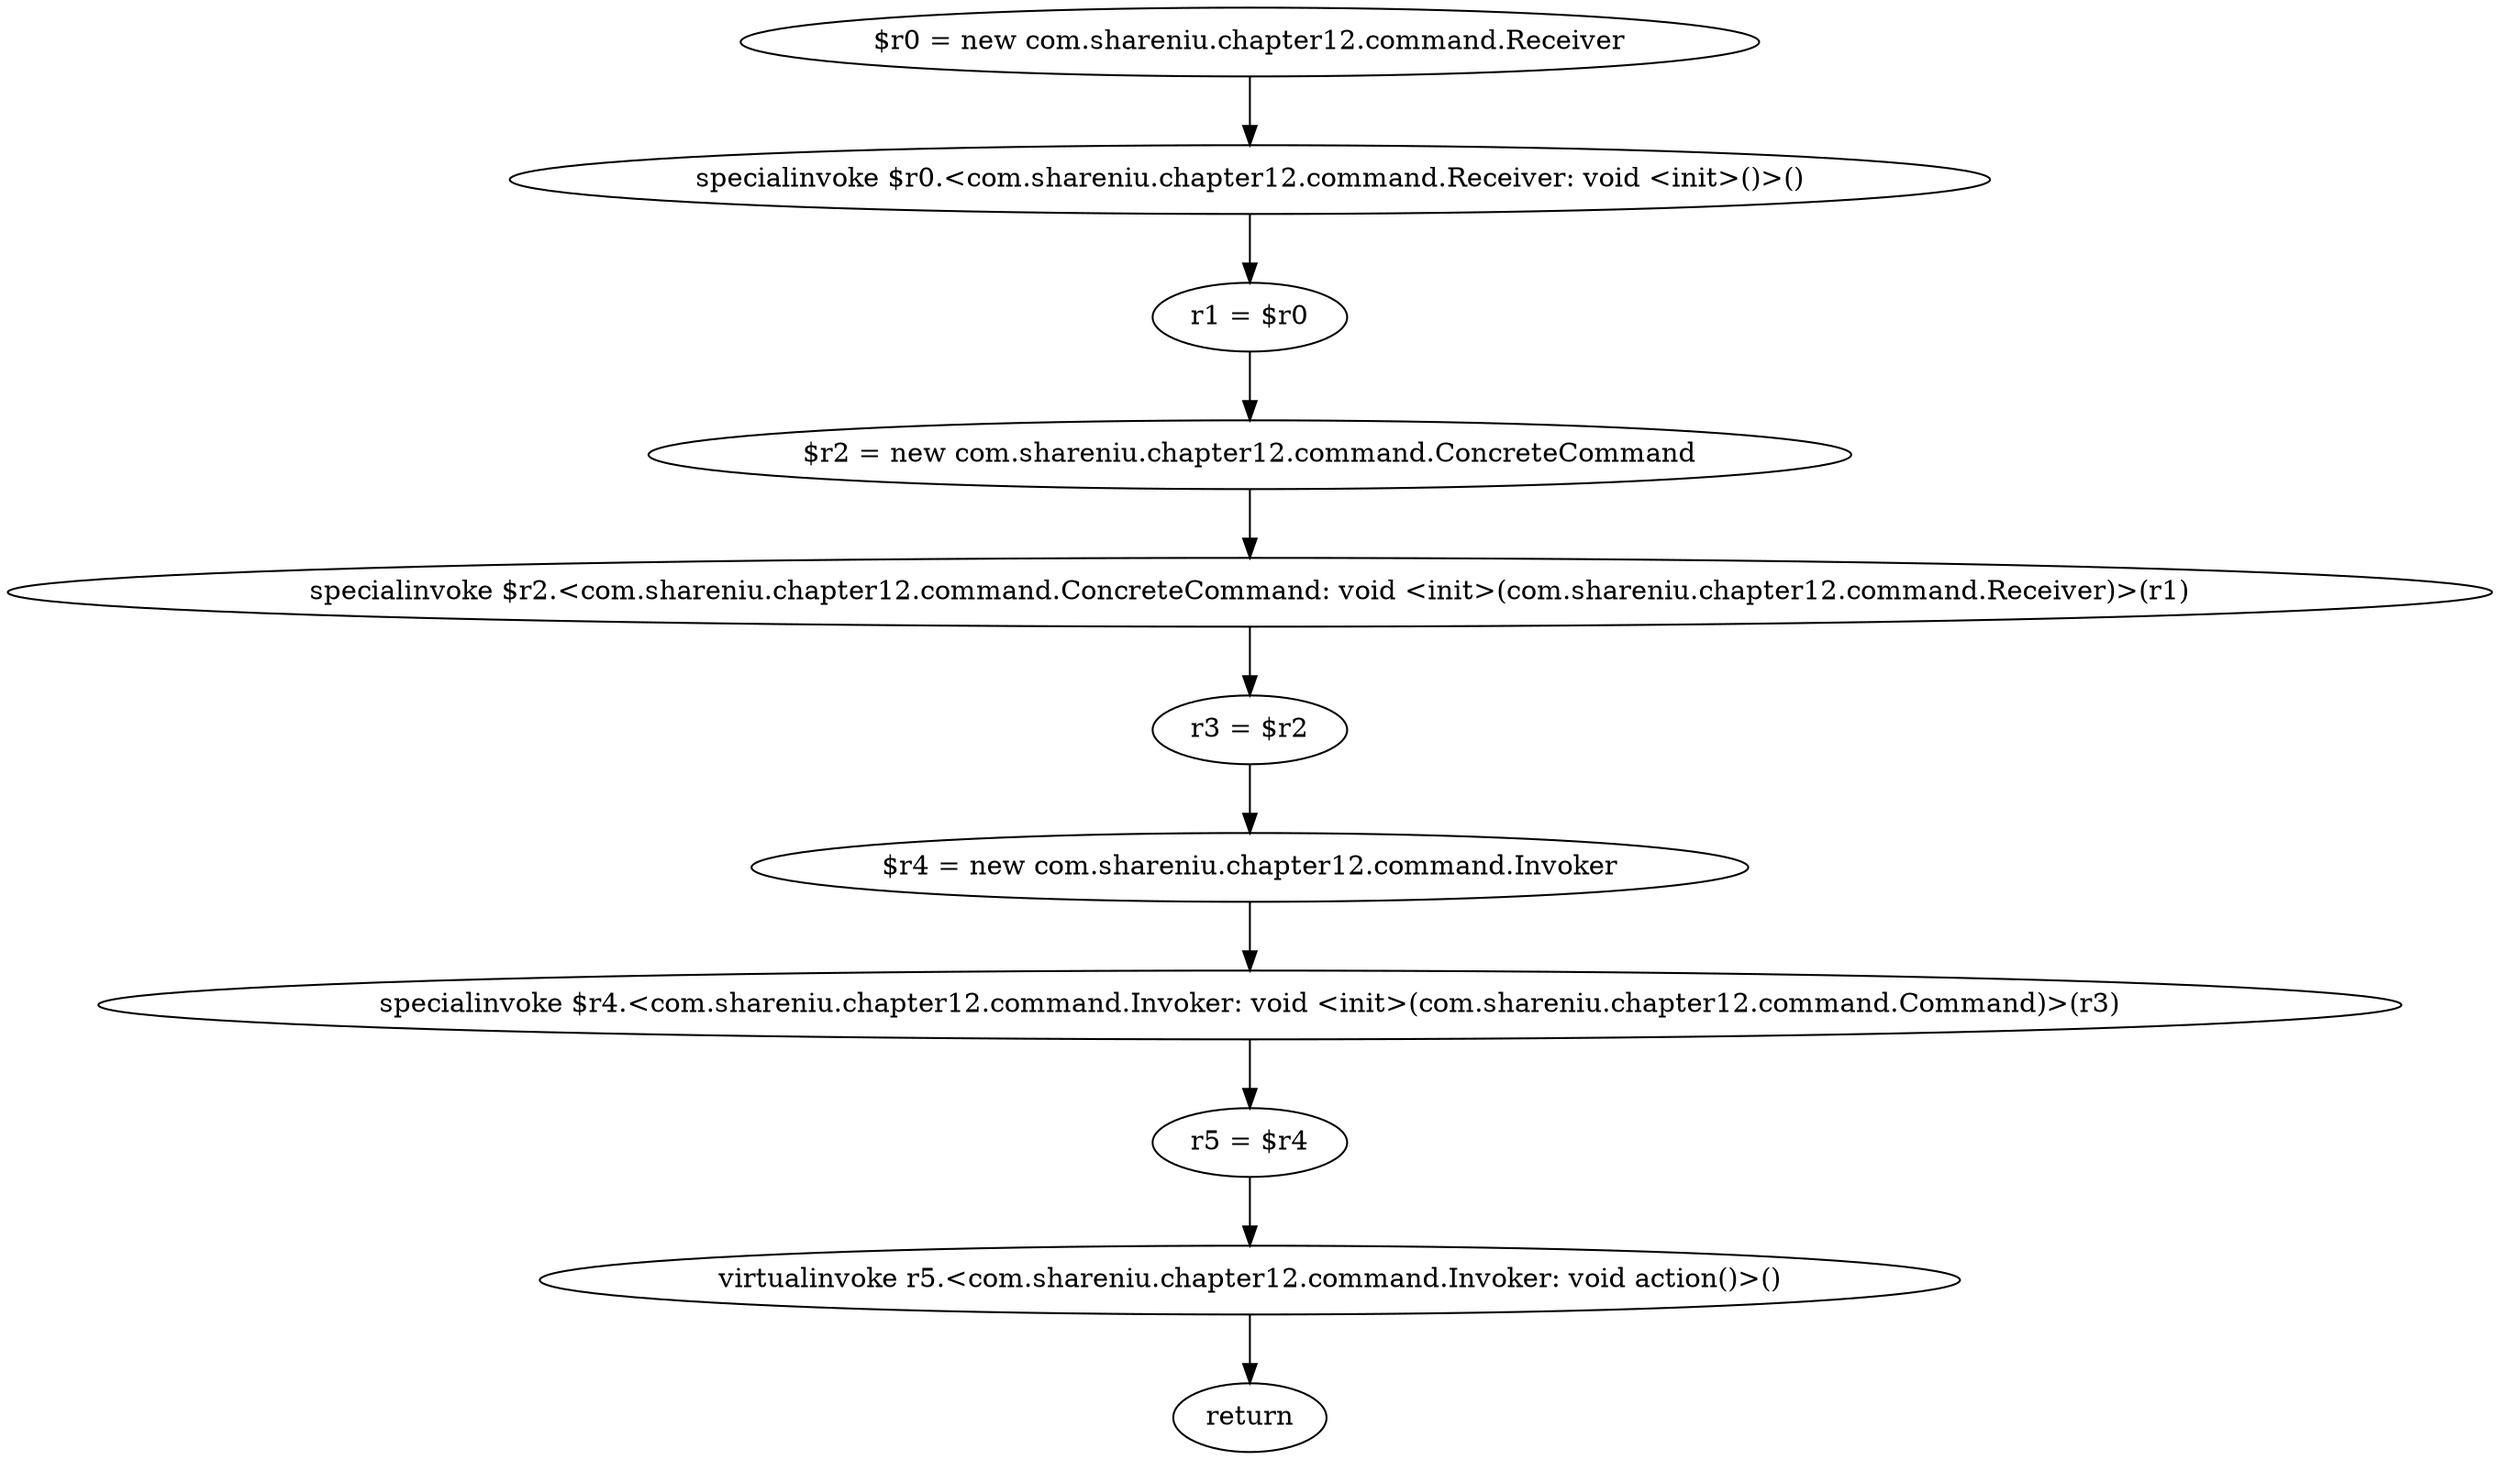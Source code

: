 digraph "unitGraph" {
    "$r0 = new com.shareniu.chapter12.command.Receiver"
    "specialinvoke $r0.<com.shareniu.chapter12.command.Receiver: void <init>()>()"
    "r1 = $r0"
    "$r2 = new com.shareniu.chapter12.command.ConcreteCommand"
    "specialinvoke $r2.<com.shareniu.chapter12.command.ConcreteCommand: void <init>(com.shareniu.chapter12.command.Receiver)>(r1)"
    "r3 = $r2"
    "$r4 = new com.shareniu.chapter12.command.Invoker"
    "specialinvoke $r4.<com.shareniu.chapter12.command.Invoker: void <init>(com.shareniu.chapter12.command.Command)>(r3)"
    "r5 = $r4"
    "virtualinvoke r5.<com.shareniu.chapter12.command.Invoker: void action()>()"
    "return"
    "$r0 = new com.shareniu.chapter12.command.Receiver"->"specialinvoke $r0.<com.shareniu.chapter12.command.Receiver: void <init>()>()";
    "specialinvoke $r0.<com.shareniu.chapter12.command.Receiver: void <init>()>()"->"r1 = $r0";
    "r1 = $r0"->"$r2 = new com.shareniu.chapter12.command.ConcreteCommand";
    "$r2 = new com.shareniu.chapter12.command.ConcreteCommand"->"specialinvoke $r2.<com.shareniu.chapter12.command.ConcreteCommand: void <init>(com.shareniu.chapter12.command.Receiver)>(r1)";
    "specialinvoke $r2.<com.shareniu.chapter12.command.ConcreteCommand: void <init>(com.shareniu.chapter12.command.Receiver)>(r1)"->"r3 = $r2";
    "r3 = $r2"->"$r4 = new com.shareniu.chapter12.command.Invoker";
    "$r4 = new com.shareniu.chapter12.command.Invoker"->"specialinvoke $r4.<com.shareniu.chapter12.command.Invoker: void <init>(com.shareniu.chapter12.command.Command)>(r3)";
    "specialinvoke $r4.<com.shareniu.chapter12.command.Invoker: void <init>(com.shareniu.chapter12.command.Command)>(r3)"->"r5 = $r4";
    "r5 = $r4"->"virtualinvoke r5.<com.shareniu.chapter12.command.Invoker: void action()>()";
    "virtualinvoke r5.<com.shareniu.chapter12.command.Invoker: void action()>()"->"return";
}
